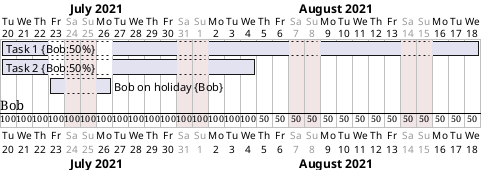 {
  "sha1": "j1fs1tuo7l5p79a6waxbvea9d954goa",
  "insertion": {
    "when": "2024-06-03T18:59:31.394Z",
    "url": "https://forum.plantuml.net/14251/paused-subtract-allocation-resource-status-oversubscribed",
    "user": "plantuml@gmail.com"
  }
}
@startgantt
project starts 2021-07-20

Saturdays are closed
Sundays are closed

[Task 1] on {Bob:50%} starts 2021-07-20 and lasts 10 days
[Task 2] on {Bob:50%} starts 2021-07-20 and lasts 5 days
[Bob on holiday] on {Bob:100%} Starts 2021-07-23 and ends 2021-07-26
[Task 1] pauses on 2021-07-23 to 2021-07-26
[Task 2] pauses on 2021-07-23 to 2021-07-26

@endgantt
